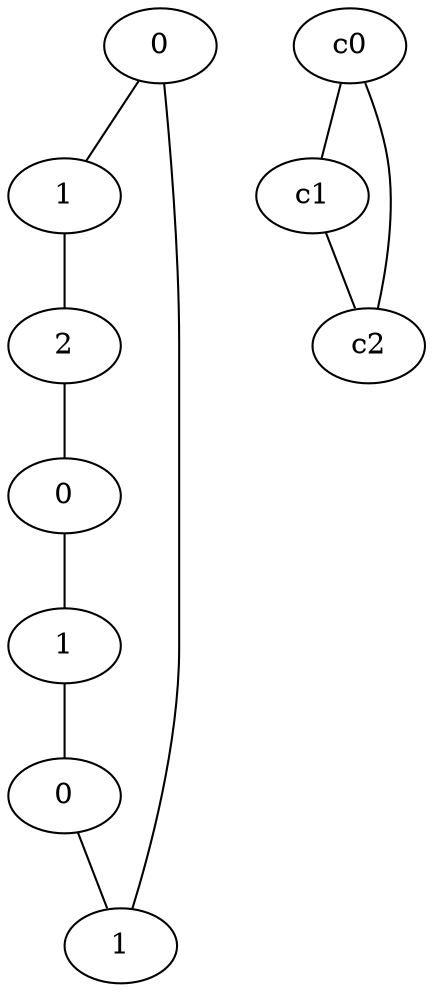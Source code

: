 graph {
a0[label=0];
a1[label=1];
a2[label=2];
a3[label=0];
a4[label=1];
a5[label=0];
a6[label=1];
a0 -- a1;
a0 -- a6;
a1 -- a2;
a2 -- a3;
a3 -- a4;
a4 -- a5;
a5 -- a6;
c0 -- c1;
c0 -- c2;
c1 -- c2;
}

